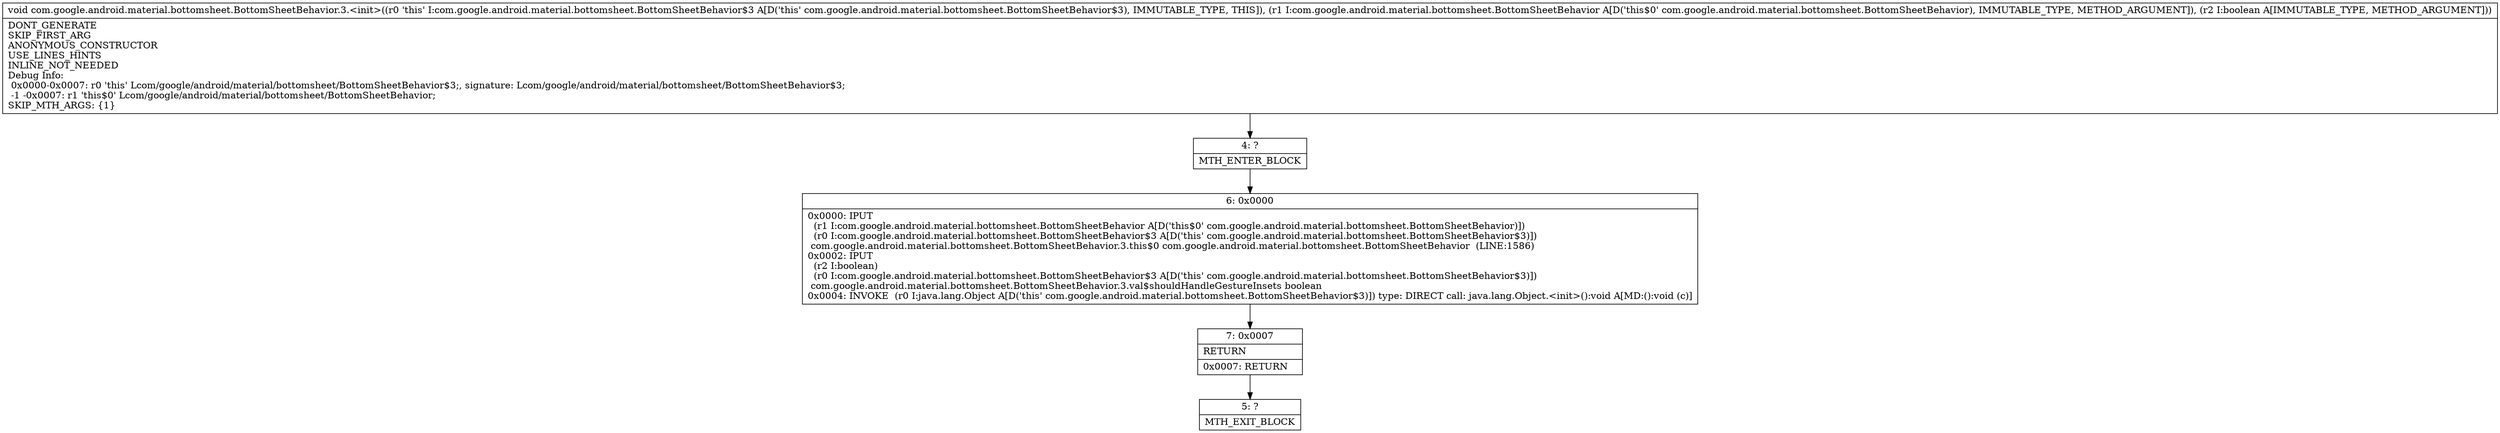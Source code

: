 digraph "CFG forcom.google.android.material.bottomsheet.BottomSheetBehavior.3.\<init\>(Lcom\/google\/android\/material\/bottomsheet\/BottomSheetBehavior;Z)V" {
Node_4 [shape=record,label="{4\:\ ?|MTH_ENTER_BLOCK\l}"];
Node_6 [shape=record,label="{6\:\ 0x0000|0x0000: IPUT  \l  (r1 I:com.google.android.material.bottomsheet.BottomSheetBehavior A[D('this$0' com.google.android.material.bottomsheet.BottomSheetBehavior)])\l  (r0 I:com.google.android.material.bottomsheet.BottomSheetBehavior$3 A[D('this' com.google.android.material.bottomsheet.BottomSheetBehavior$3)])\l com.google.android.material.bottomsheet.BottomSheetBehavior.3.this$0 com.google.android.material.bottomsheet.BottomSheetBehavior  (LINE:1586)\l0x0002: IPUT  \l  (r2 I:boolean)\l  (r0 I:com.google.android.material.bottomsheet.BottomSheetBehavior$3 A[D('this' com.google.android.material.bottomsheet.BottomSheetBehavior$3)])\l com.google.android.material.bottomsheet.BottomSheetBehavior.3.val$shouldHandleGestureInsets boolean \l0x0004: INVOKE  (r0 I:java.lang.Object A[D('this' com.google.android.material.bottomsheet.BottomSheetBehavior$3)]) type: DIRECT call: java.lang.Object.\<init\>():void A[MD:():void (c)]\l}"];
Node_7 [shape=record,label="{7\:\ 0x0007|RETURN\l|0x0007: RETURN   \l}"];
Node_5 [shape=record,label="{5\:\ ?|MTH_EXIT_BLOCK\l}"];
MethodNode[shape=record,label="{void com.google.android.material.bottomsheet.BottomSheetBehavior.3.\<init\>((r0 'this' I:com.google.android.material.bottomsheet.BottomSheetBehavior$3 A[D('this' com.google.android.material.bottomsheet.BottomSheetBehavior$3), IMMUTABLE_TYPE, THIS]), (r1 I:com.google.android.material.bottomsheet.BottomSheetBehavior A[D('this$0' com.google.android.material.bottomsheet.BottomSheetBehavior), IMMUTABLE_TYPE, METHOD_ARGUMENT]), (r2 I:boolean A[IMMUTABLE_TYPE, METHOD_ARGUMENT]))  | DONT_GENERATE\lSKIP_FIRST_ARG\lANONYMOUS_CONSTRUCTOR\lUSE_LINES_HINTS\lINLINE_NOT_NEEDED\lDebug Info:\l  0x0000\-0x0007: r0 'this' Lcom\/google\/android\/material\/bottomsheet\/BottomSheetBehavior$3;, signature: Lcom\/google\/android\/material\/bottomsheet\/BottomSheetBehavior$3;\l  \-1 \-0x0007: r1 'this$0' Lcom\/google\/android\/material\/bottomsheet\/BottomSheetBehavior;\lSKIP_MTH_ARGS: \{1\}\l}"];
MethodNode -> Node_4;Node_4 -> Node_6;
Node_6 -> Node_7;
Node_7 -> Node_5;
}

